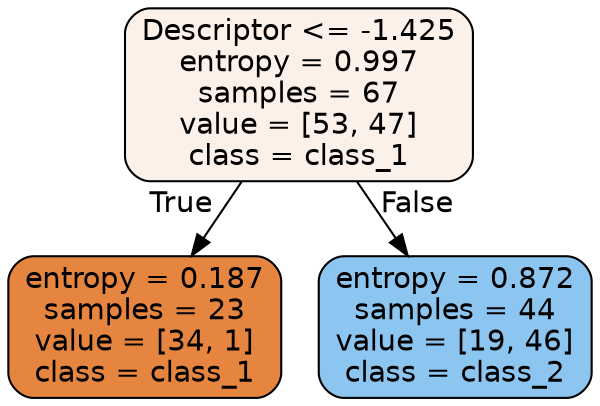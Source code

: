 digraph Tree {
node [shape=box, style="filled, rounded", color="black", fontname="helvetica"] ;
edge [fontname="helvetica"] ;
0 [label="Descriptor <= -1.425\nentropy = 0.997\nsamples = 67\nvalue = [53, 47]\nclass = class_1", fillcolor="#fcf1e9"] ;
1 [label="entropy = 0.187\nsamples = 23\nvalue = [34, 1]\nclass = class_1", fillcolor="#e6853f"] ;
0 -> 1 [labeldistance=2.5, labelangle=45, headlabel="True"] ;
2 [label="entropy = 0.872\nsamples = 44\nvalue = [19, 46]\nclass = class_2", fillcolor="#8bc5f0"] ;
0 -> 2 [labeldistance=2.5, labelangle=-45, headlabel="False"] ;
}